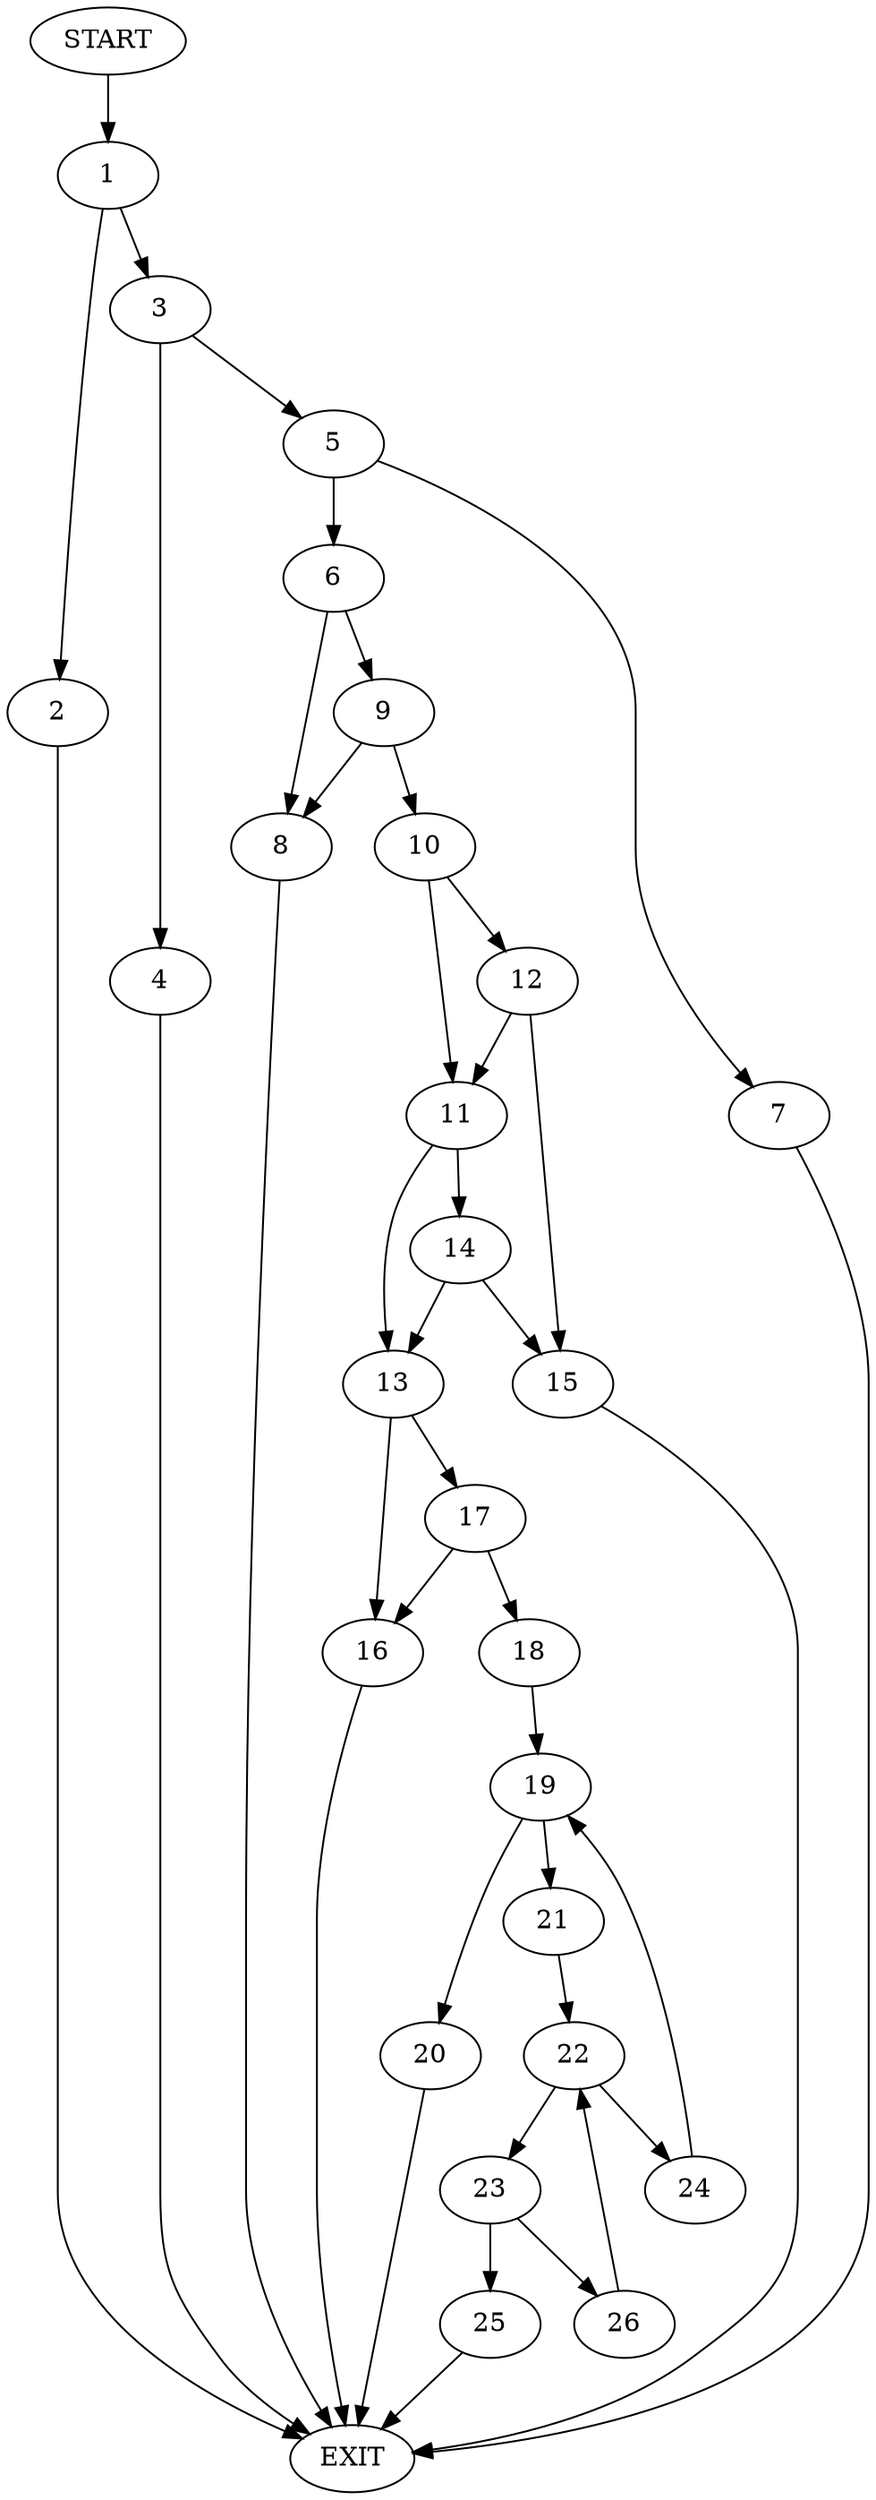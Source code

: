 digraph {
0 [label="START"]
27 [label="EXIT"]
0 -> 1
1 -> 2
1 -> 3
3 -> 4
3 -> 5
2 -> 27
5 -> 6
5 -> 7
4 -> 27
6 -> 8
6 -> 9
7 -> 27
9 -> 8
9 -> 10
8 -> 27
10 -> 11
10 -> 12
11 -> 13
11 -> 14
12 -> 11
12 -> 15
15 -> 27
14 -> 13
14 -> 15
13 -> 16
13 -> 17
16 -> 27
17 -> 18
17 -> 16
18 -> 19
19 -> 20
19 -> 21
21 -> 22
20 -> 27
22 -> 23
22 -> 24
24 -> 19
23 -> 25
23 -> 26
26 -> 22
25 -> 27
}
